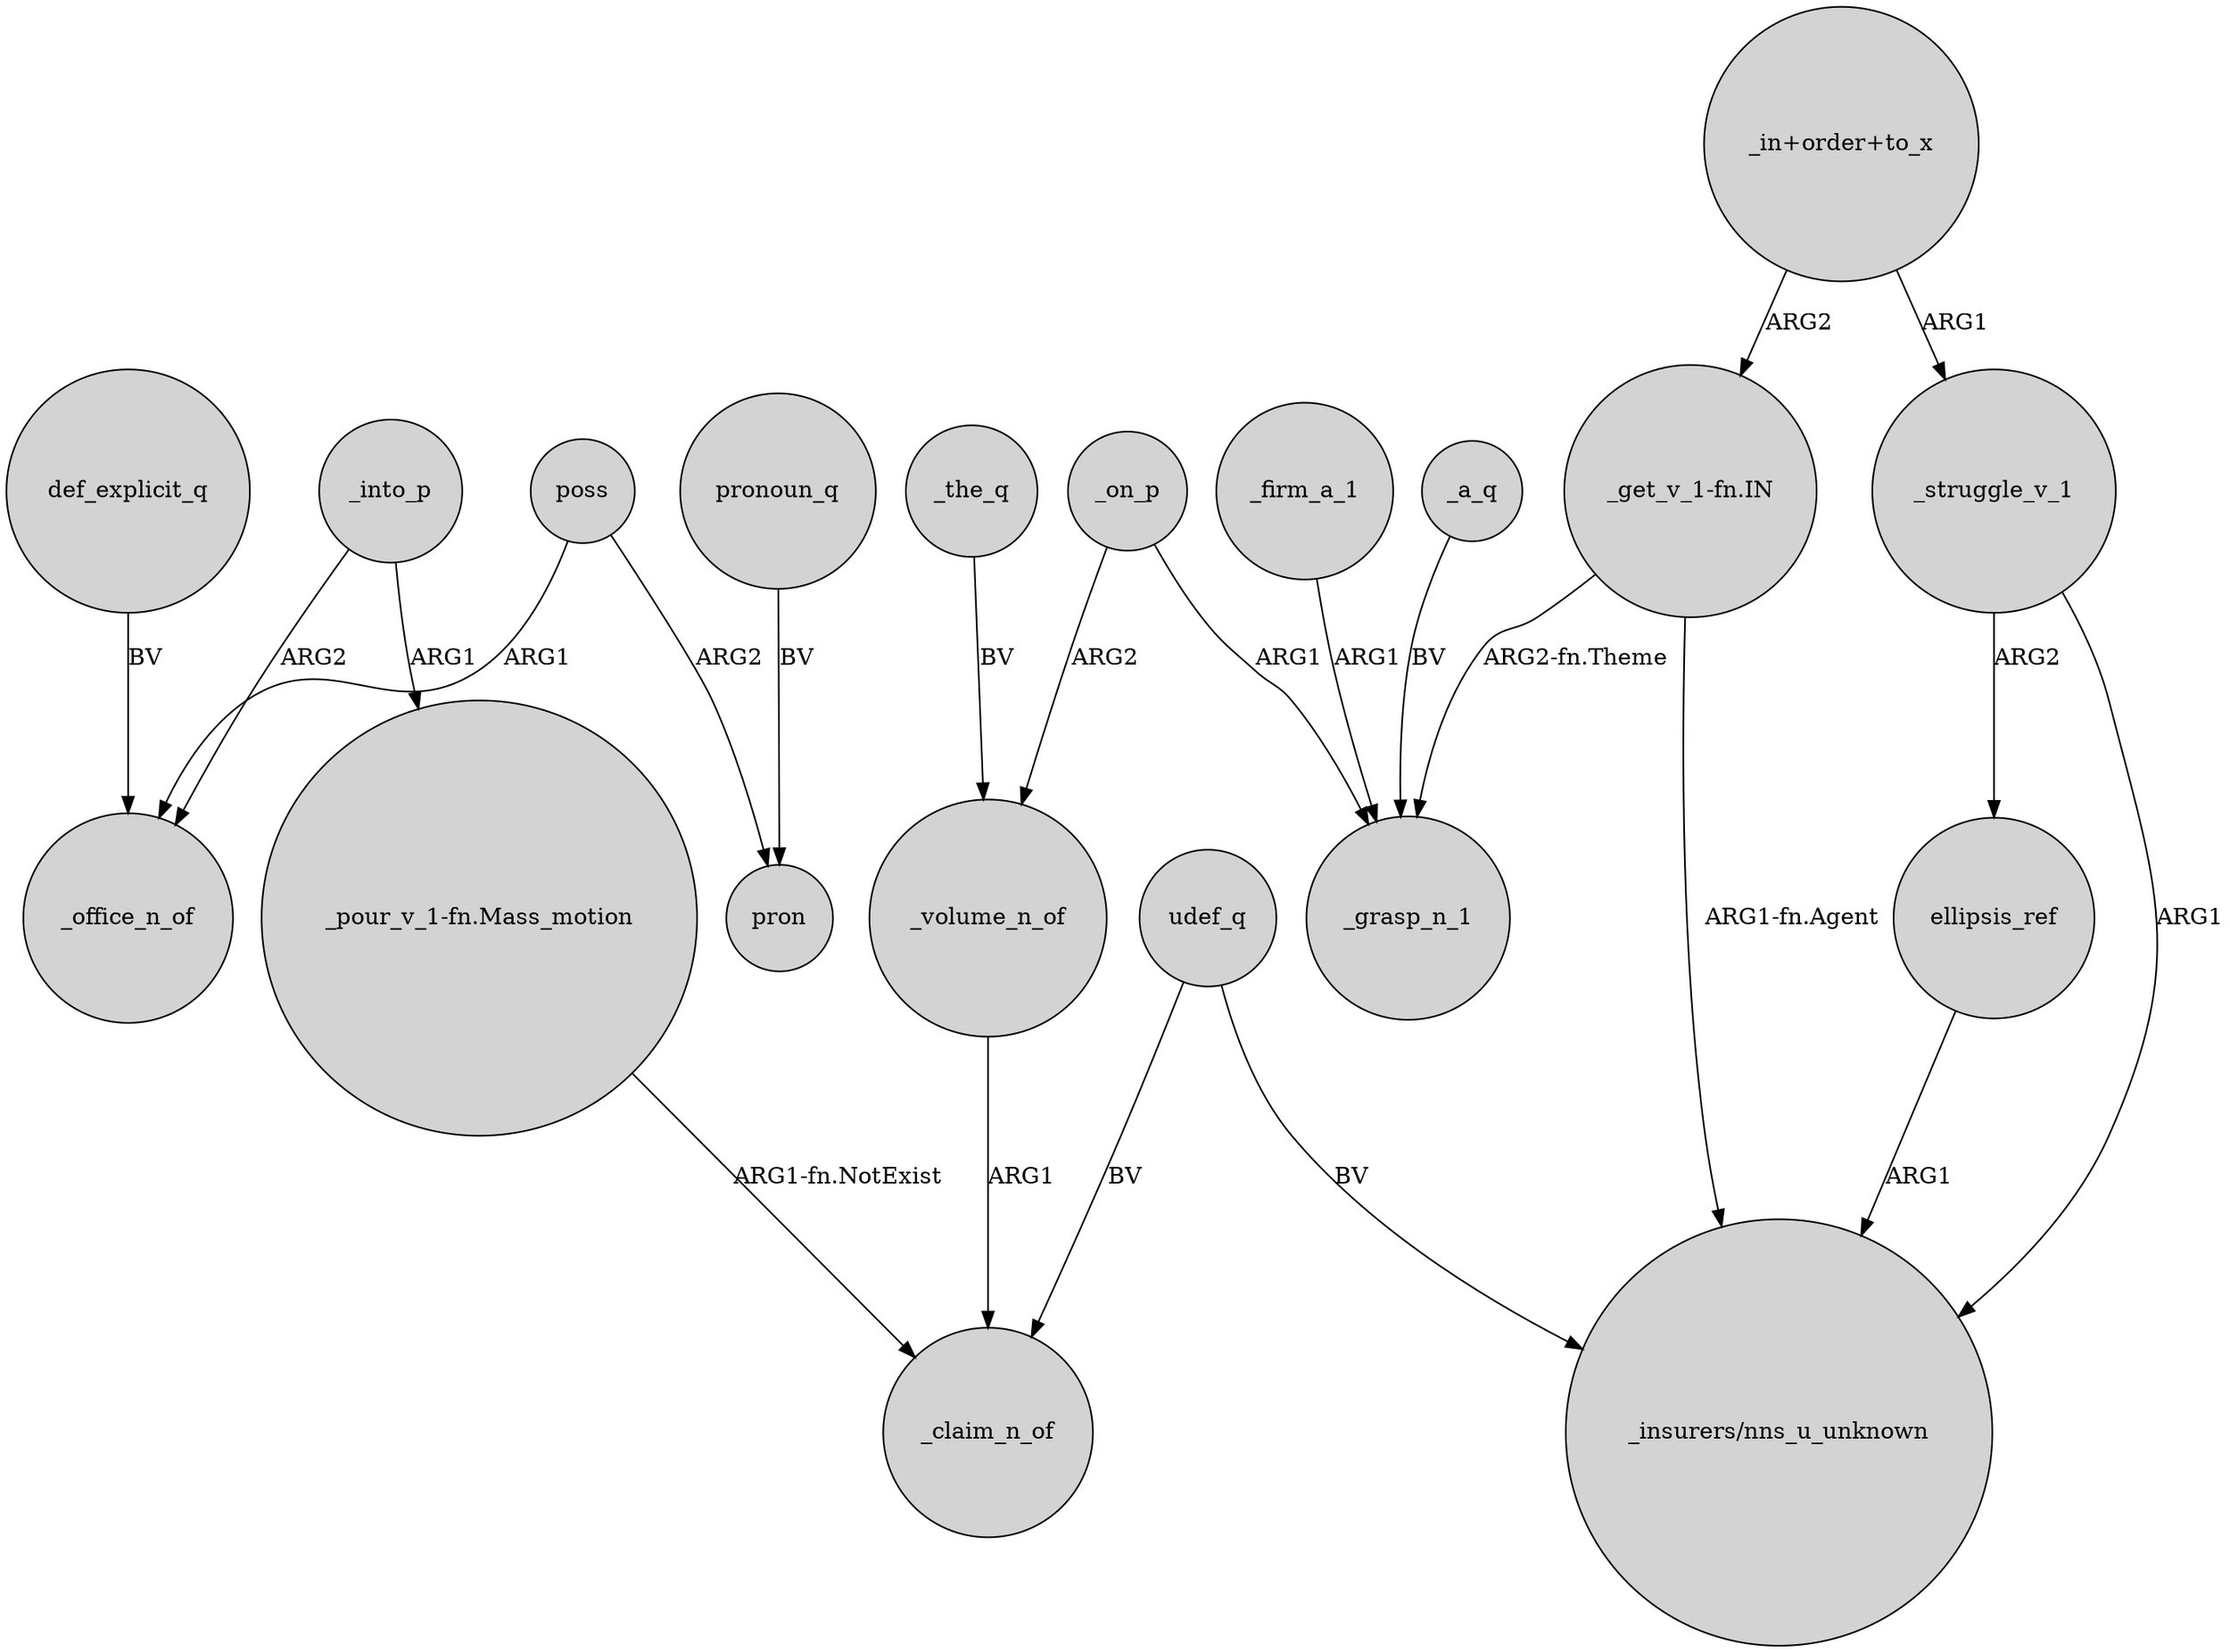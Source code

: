digraph {
	node [shape=circle style=filled]
	_into_p -> _office_n_of [label=ARG2]
	poss -> pron [label=ARG2]
	_volume_n_of -> _claim_n_of [label=ARG1]
	def_explicit_q -> _office_n_of [label=BV]
	_struggle_v_1 -> ellipsis_ref [label=ARG2]
	_the_q -> _volume_n_of [label=BV]
	"_in+order+to_x" -> "_get_v_1-fn.IN" [label=ARG2]
	pronoun_q -> pron [label=BV]
	ellipsis_ref -> "_insurers/nns_u_unknown" [label=ARG1]
	_firm_a_1 -> _grasp_n_1 [label=ARG1]
	_struggle_v_1 -> "_insurers/nns_u_unknown" [label=ARG1]
	"_get_v_1-fn.IN" -> _grasp_n_1 [label="ARG2-fn.Theme"]
	poss -> _office_n_of [label=ARG1]
	"_in+order+to_x" -> _struggle_v_1 [label=ARG1]
	"_get_v_1-fn.IN" -> "_insurers/nns_u_unknown" [label="ARG1-fn.Agent"]
	_a_q -> _grasp_n_1 [label=BV]
	udef_q -> "_insurers/nns_u_unknown" [label=BV]
	udef_q -> _claim_n_of [label=BV]
	"_pour_v_1-fn.Mass_motion" -> _claim_n_of [label="ARG1-fn.NotExist"]
	_on_p -> _grasp_n_1 [label=ARG1]
	_into_p -> "_pour_v_1-fn.Mass_motion" [label=ARG1]
	_on_p -> _volume_n_of [label=ARG2]
}
